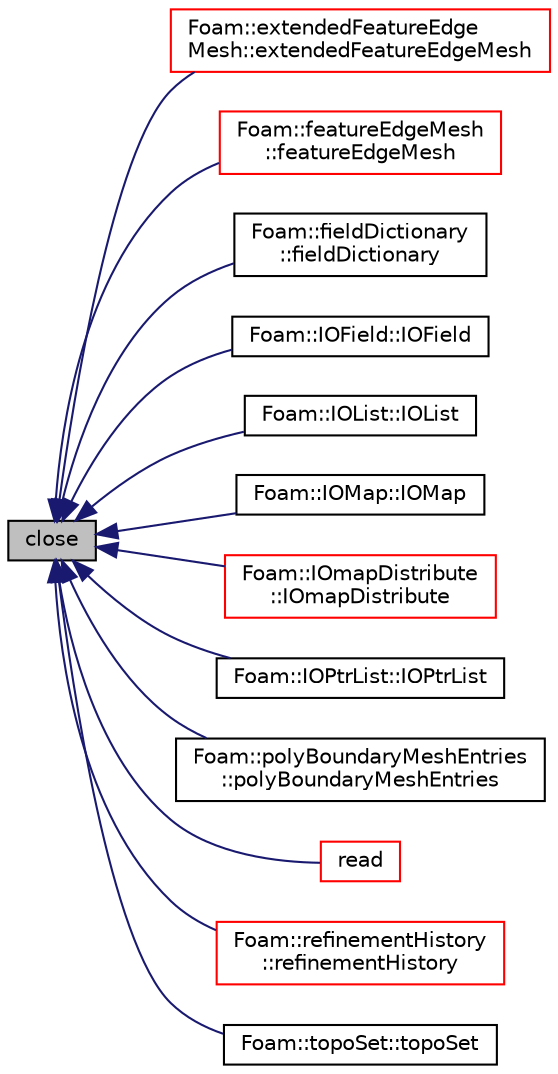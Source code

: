digraph "close"
{
  bgcolor="transparent";
  edge [fontname="Helvetica",fontsize="10",labelfontname="Helvetica",labelfontsize="10"];
  node [fontname="Helvetica",fontsize="10",shape=record];
  rankdir="LR";
  Node1 [label="close",height=0.2,width=0.4,color="black", fillcolor="grey75", style="filled", fontcolor="black"];
  Node1 -> Node2 [dir="back",color="midnightblue",fontsize="10",style="solid",fontname="Helvetica"];
  Node2 [label="Foam::extendedFeatureEdge\lMesh::extendedFeatureEdgeMesh",height=0.2,width=0.4,color="red",URL="$a00712.html#a6adc759f54c663e50dd82d3820540d57",tooltip="Construct (read) given an IOobject. "];
  Node1 -> Node3 [dir="back",color="midnightblue",fontsize="10",style="solid",fontname="Helvetica"];
  Node3 [label="Foam::featureEdgeMesh\l::featureEdgeMesh",height=0.2,width=0.4,color="red",URL="$a00761.html#a7a53d15d141d0e33f9a731001cef160d",tooltip="Construct (read) given an IOobject. "];
  Node1 -> Node4 [dir="back",color="midnightblue",fontsize="10",style="solid",fontname="Helvetica"];
  Node4 [label="Foam::fieldDictionary\l::fieldDictionary",height=0.2,width=0.4,color="black",URL="$a00771.html#a454d726aa51899e7e4171b4c92d589ff",tooltip="Construct from ioobject and overloaded typename. "];
  Node1 -> Node5 [dir="back",color="midnightblue",fontsize="10",style="solid",fontname="Helvetica"];
  Node5 [label="Foam::IOField::IOField",height=0.2,width=0.4,color="black",URL="$a01192.html#a49ba8c67aedb019c0fa96b8c0633791c",tooltip="Construct from IOobject. "];
  Node1 -> Node6 [dir="back",color="midnightblue",fontsize="10",style="solid",fontname="Helvetica"];
  Node6 [label="Foam::IOList::IOList",height=0.2,width=0.4,color="black",URL="$a01193.html#ae0055440fdb57f504778d8b2eee1ac58",tooltip="Construct from IOobject. "];
  Node1 -> Node7 [dir="back",color="midnightblue",fontsize="10",style="solid",fontname="Helvetica"];
  Node7 [label="Foam::IOMap::IOMap",height=0.2,width=0.4,color="black",URL="$a01194.html#aaaa1e58f434ce991d31b01f241208125",tooltip="Construct from IOobject. "];
  Node1 -> Node8 [dir="back",color="midnightblue",fontsize="10",style="solid",fontname="Helvetica"];
  Node8 [label="Foam::IOmapDistribute\l::IOmapDistribute",height=0.2,width=0.4,color="red",URL="$a01195.html#a99b889be4f9055fe99205ab9f40c70e9",tooltip="Construct given an IOobject. "];
  Node1 -> Node9 [dir="back",color="midnightblue",fontsize="10",style="solid",fontname="Helvetica"];
  Node9 [label="Foam::IOPtrList::IOPtrList",height=0.2,width=0.4,color="black",URL="$a01202.html#aa847f8ad3fd52249aaa4e517f2cd12c6",tooltip="Construct from IOobject using given Istream constructor class. "];
  Node1 -> Node10 [dir="back",color="midnightblue",fontsize="10",style="solid",fontname="Helvetica"];
  Node10 [label="Foam::polyBoundaryMeshEntries\l::polyBoundaryMeshEntries",height=0.2,width=0.4,color="black",URL="$a01950.html#a5b7a1659b97cfcf3ef93ca651e3e336d"];
  Node1 -> Node11 [dir="back",color="midnightblue",fontsize="10",style="solid",fontname="Helvetica"];
  Node11 [label="read",height=0.2,width=0.4,color="red",URL="$a02193.html#af816873151ddb0126e98bb2f914d8ed5",tooltip="Read object. "];
  Node1 -> Node12 [dir="back",color="midnightblue",fontsize="10",style="solid",fontname="Helvetica"];
  Node12 [label="Foam::refinementHistory\l::refinementHistory",height=0.2,width=0.4,color="red",URL="$a02160.html#abdde36146e178ec3c82147ab8e08b54f",tooltip="Construct (read) given an IOobject. "];
  Node1 -> Node13 [dir="back",color="midnightblue",fontsize="10",style="solid",fontname="Helvetica"];
  Node13 [label="Foam::topoSet::topoSet",height=0.2,width=0.4,color="black",URL="$a02713.html#a7f2725dedd181d160c28699ed51ac090",tooltip="Construct from IOobject as explicitly passed type. "];
}
